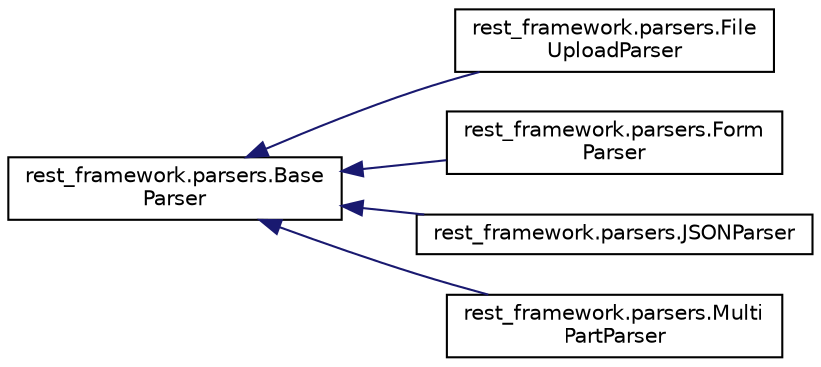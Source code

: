 digraph "Graphical Class Hierarchy"
{
 // LATEX_PDF_SIZE
  edge [fontname="Helvetica",fontsize="10",labelfontname="Helvetica",labelfontsize="10"];
  node [fontname="Helvetica",fontsize="10",shape=record];
  rankdir="LR";
  Node0 [label="rest_framework.parsers.Base\lParser",height=0.2,width=0.4,color="black", fillcolor="white", style="filled",URL="$classrest__framework_1_1parsers_1_1_base_parser.html",tooltip=" "];
  Node0 -> Node1 [dir="back",color="midnightblue",fontsize="10",style="solid",fontname="Helvetica"];
  Node1 [label="rest_framework.parsers.File\lUploadParser",height=0.2,width=0.4,color="black", fillcolor="white", style="filled",URL="$classrest__framework_1_1parsers_1_1_file_upload_parser.html",tooltip=" "];
  Node0 -> Node2 [dir="back",color="midnightblue",fontsize="10",style="solid",fontname="Helvetica"];
  Node2 [label="rest_framework.parsers.Form\lParser",height=0.2,width=0.4,color="black", fillcolor="white", style="filled",URL="$classrest__framework_1_1parsers_1_1_form_parser.html",tooltip=" "];
  Node0 -> Node3 [dir="back",color="midnightblue",fontsize="10",style="solid",fontname="Helvetica"];
  Node3 [label="rest_framework.parsers.JSONParser",height=0.2,width=0.4,color="black", fillcolor="white", style="filled",URL="$classrest__framework_1_1parsers_1_1_j_s_o_n_parser.html",tooltip=" "];
  Node0 -> Node4 [dir="back",color="midnightblue",fontsize="10",style="solid",fontname="Helvetica"];
  Node4 [label="rest_framework.parsers.Multi\lPartParser",height=0.2,width=0.4,color="black", fillcolor="white", style="filled",URL="$classrest__framework_1_1parsers_1_1_multi_part_parser.html",tooltip=" "];
}
